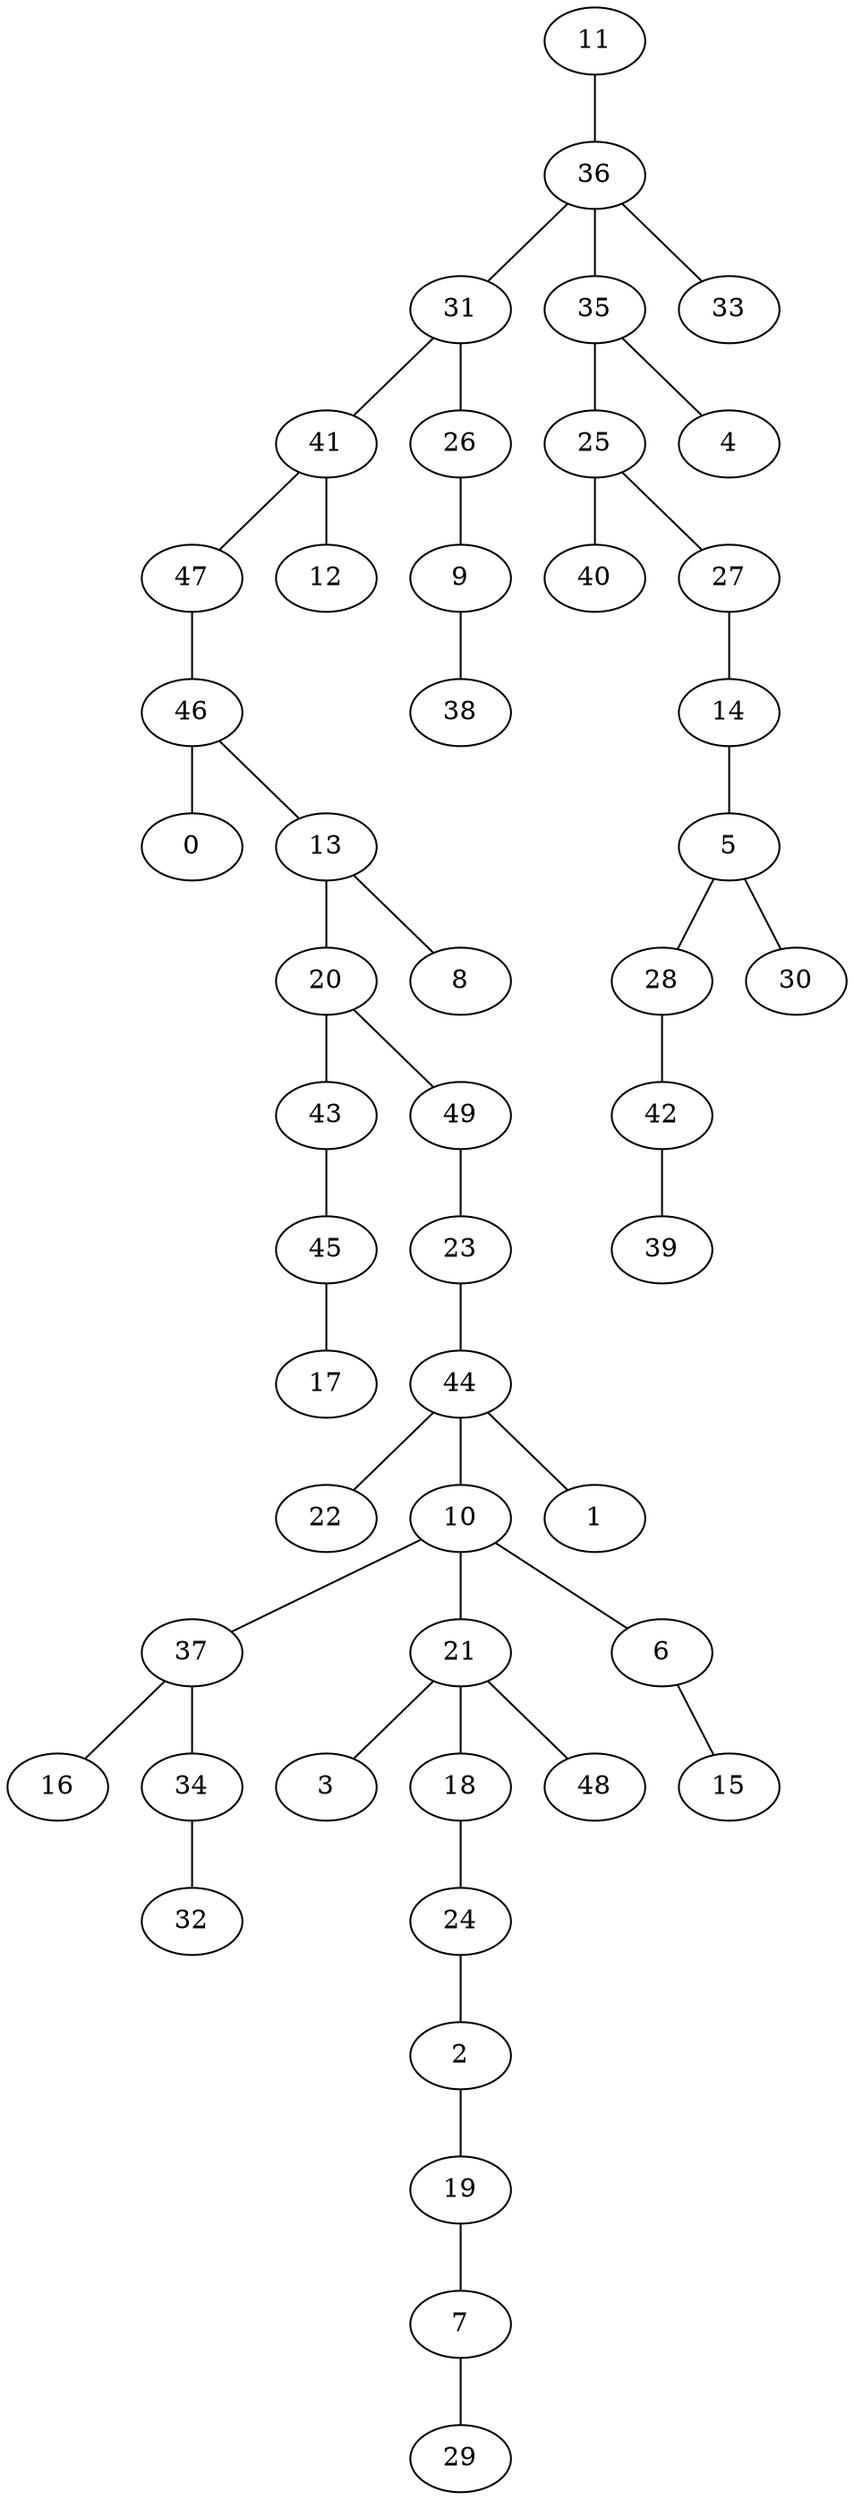 graph grafoGilbert_50_30_Prim  {
11;
36;
31;
35;
25;
4;
41;
47;
40;
27;
14;
5;
28;
26;
9;
46;
0;
13;
20;
43;
45;
17;
8;
33;
49;
23;
44;
22;
10;
37;
1;
16;
21;
3;
34;
32;
6;
15;
18;
24;
2;
19;
7;
29;
30;
42;
39;
12;
48;
38;
11 -- 36;
36 -- 31;
36 -- 35;
35 -- 25;
35 -- 4;
31 -- 41;
41 -- 47;
25 -- 40;
25 -- 27;
27 -- 14;
14 -- 5;
5 -- 28;
31 -- 26;
26 -- 9;
47 -- 46;
46 -- 0;
46 -- 13;
13 -- 20;
20 -- 43;
43 -- 45;
45 -- 17;
13 -- 8;
36 -- 33;
20 -- 49;
49 -- 23;
23 -- 44;
44 -- 22;
44 -- 10;
10 -- 37;
44 -- 1;
37 -- 16;
10 -- 21;
21 -- 3;
37 -- 34;
34 -- 32;
10 -- 6;
6 -- 15;
21 -- 18;
18 -- 24;
24 -- 2;
2 -- 19;
19 -- 7;
7 -- 29;
5 -- 30;
28 -- 42;
42 -- 39;
41 -- 12;
21 -- 48;
9 -- 38;
}